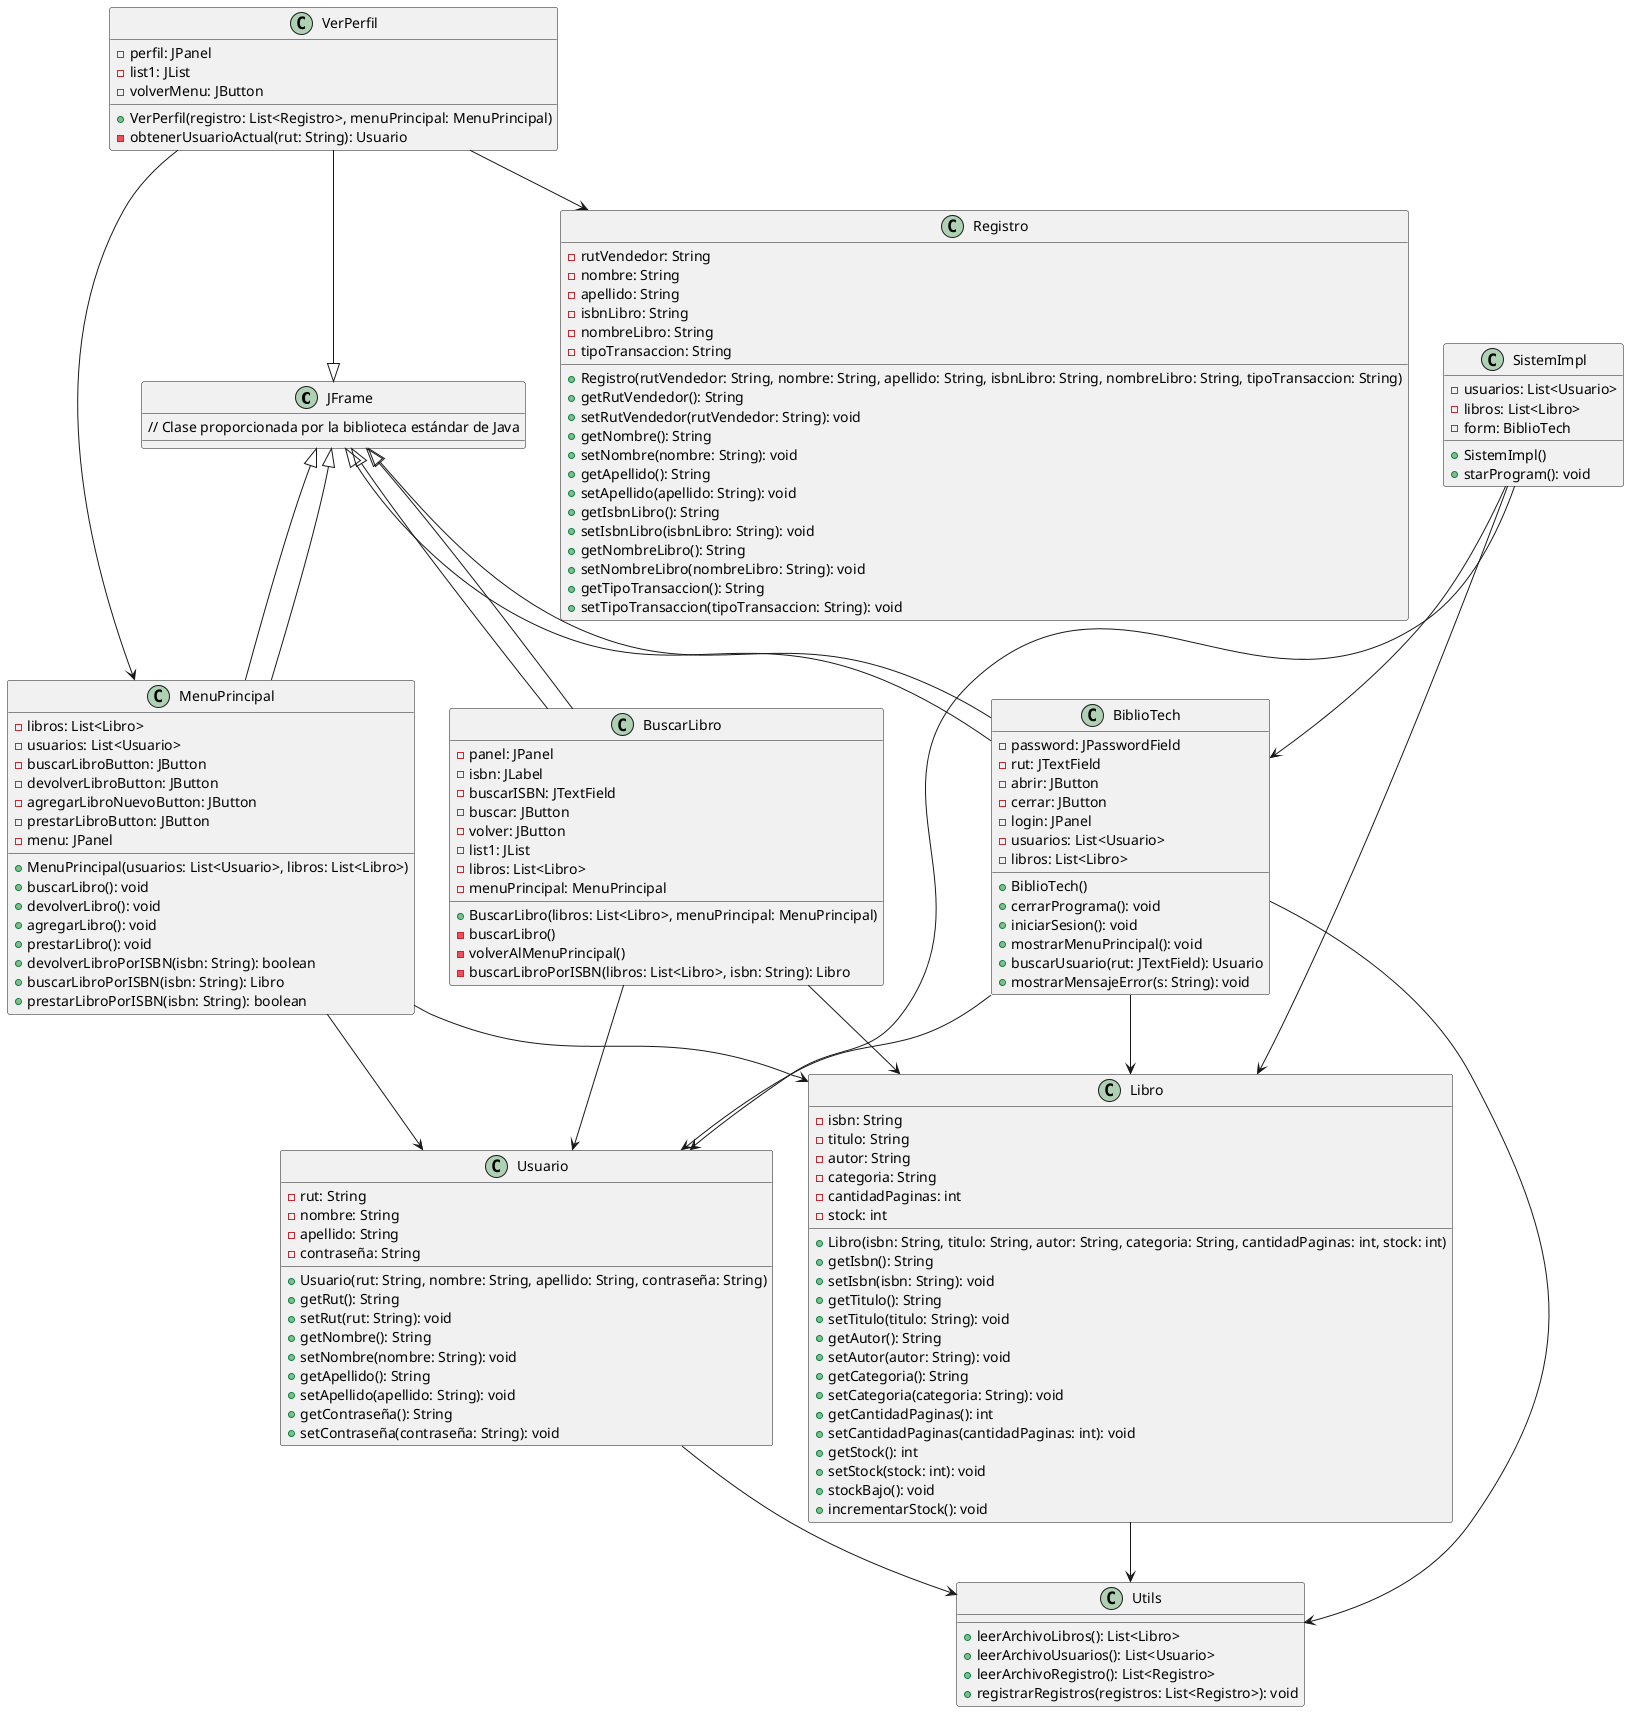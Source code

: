 @startuml
class JFrame {
  // Clase proporcionada por la biblioteca estándar de Java
}

class BiblioTech {
  -password: JPasswordField
  -rut: JTextField
  -abrir: JButton
  -cerrar: JButton
  -login: JPanel
  -usuarios: List<Usuario>
  -libros: List<Libro>
  +BiblioTech()
  +cerrarPrograma(): void
  +iniciarSesion(): void
  +mostrarMenuPrincipal(): void
  +buscarUsuario(rut: JTextField): Usuario
  +mostrarMensajeError(s: String): void
}

class MenuPrincipal {
  -libros: List<Libro>
  -usuarios: List<Usuario>
  -buscarLibroButton: JButton
  -devolverLibroButton: JButton
  -agregarLibroNuevoButton: JButton
  -prestarLibroButton: JButton
  -menu: JPanel
  +MenuPrincipal(usuarios: List<Usuario>, libros: List<Libro>)
  +buscarLibro(): void
  +devolverLibro(): void
  +agregarLibro(): void
  +prestarLibro(): void
  +devolverLibroPorISBN(isbn: String): boolean
  +buscarLibroPorISBN(isbn: String): Libro
  +prestarLibroPorISBN(isbn: String): boolean
}

class SistemImpl {
  -usuarios: List<Usuario>
  -libros: List<Libro>
  -form: BiblioTech
  +SistemImpl()
  +starProgram(): void
}

class Libro {
  -isbn: String
  -titulo: String
  -autor: String
  -categoria: String
  -cantidadPaginas: int
  -stock: int
  +Libro(isbn: String, titulo: String, autor: String, categoria: String, cantidadPaginas: int, stock: int)
  +getIsbn(): String
  +setIsbn(isbn: String): void
  +getTitulo(): String
  +setTitulo(titulo: String): void
  +getAutor(): String
  +setAutor(autor: String): void
  +getCategoria(): String
  +setCategoria(categoria: String): void
  +getCantidadPaginas(): int
  +setCantidadPaginas(cantidadPaginas: int): void
  +getStock(): int
  +setStock(stock: int): void
  +stockBajo(): void
  +incrementarStock(): void
}

class Usuario {
  -rut: String
  -nombre: String
  -apellido: String
  -contraseña: String
  +Usuario(rut: String, nombre: String, apellido: String, contraseña: String)
  +getRut(): String
  +setRut(rut: String): void
  +getNombre(): String
  +setNombre(nombre: String): void
  +getApellido(): String
  +setApellido(apellido: String): void
  +getContraseña(): String
  +setContraseña(contraseña: String): void
}

class Utils {
  +leerArchivoLibros(): List<Libro>
  +leerArchivoUsuarios(): List<Usuario>
  +leerArchivoRegistro(): List<Registro>
   +registrarRegistros(registros: List<Registro>): void
}
class Registro {
  -rutVendedor: String
  -nombre: String
  -apellido: String
  -isbnLibro: String
  -nombreLibro: String
  -tipoTransaccion: String
  +Registro(rutVendedor: String, nombre: String, apellido: String, isbnLibro: String, nombreLibro: String, tipoTransaccion: String)
  +getRutVendedor(): String
  +setRutVendedor(rutVendedor: String): void
  +getNombre(): String
  +setNombre(nombre: String): void
  +getApellido(): String
  +setApellido(apellido: String): void
  +getIsbnLibro(): String
  +setIsbnLibro(isbnLibro: String): void
  +getNombreLibro(): String
  +setNombreLibro(nombreLibro: String): void
  +getTipoTransaccion(): String
  +setTipoTransaccion(tipoTransaccion: String): void
}

class VerPerfil {
  - perfil: JPanel
  - list1: JList
  - volverMenu: JButton
  + VerPerfil(registro: List<Registro>, menuPrincipal: MenuPrincipal)
  - obtenerUsuarioActual(rut: String): Usuario
}

class BuscarLibro{
 - panel: JPanel
  - isbn: JLabel
  - buscarISBN: JTextField
  - buscar: JButton
  - volver: JButton
  - list1: JList
  - libros: List<Libro>
  - menuPrincipal: MenuPrincipal

  + BuscarLibro(libros: List<Libro>, menuPrincipal: MenuPrincipal)
  - buscarLibro()
  - volverAlMenuPrincipal()
  - buscarLibroPorISBN(libros: List<Libro>, isbn: String): Libro
}
JFrame <|-- BiblioTech
JFrame <|-- MenuPrincipal
JFrame <|-- BuscarLibro
BiblioTech --|> JFrame
BiblioTech --> Usuario
BiblioTech --> Libro
BiblioTech --> Utils
MenuPrincipal --|> JFrame
MenuPrincipal --> Usuario
MenuPrincipal --> Libro
SistemImpl --> Usuario
SistemImpl --> Libro
SistemImpl --> BiblioTech
Libro --> Utils
Usuario --> Utils
BuscarLibro --|> JFrame
BuscarLibro --> Usuario
BuscarLibro --> Libro
VerPerfil --|> JFrame
VerPerfil --> Registro
VerPerfil --> MenuPrincipal
@enduml